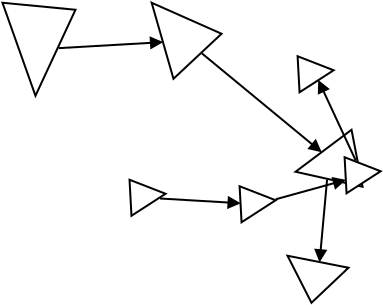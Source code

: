 <?xml version="1.0" encoding="UTF-8"?>
<dia:diagram xmlns:dia="http://www.lysator.liu.se/~alla/dia/">
  <dia:layer name="Background" visible="true">
    <dia:object type="Standard - Polygon" version="0" id="O0">
      <dia:attribute name="obj_pos">
        <dia:point val="1.15,1.25"/>
      </dia:attribute>
      <dia:attribute name="obj_bb">
        <dia:rectangle val="1.077,1.193;4.875,6.032"/>
      </dia:attribute>
      <dia:attribute name="poly_points">
        <dia:point val="1.15,1.25"/>
        <dia:point val="4.8,1.6"/>
        <dia:point val="2.8,5.9"/>
      </dia:attribute>
      <dia:attribute name="show_background">
        <dia:boolean val="true"/>
      </dia:attribute>
    </dia:object>
    <dia:object type="Standard - Polygon" version="0" id="O1">
      <dia:attribute name="obj_pos">
        <dia:point val="8.61,1.251"/>
      </dia:attribute>
      <dia:attribute name="obj_bb">
        <dia:rectangle val="8.532,1.162;12.192,5.142"/>
      </dia:attribute>
      <dia:attribute name="poly_points">
        <dia:point val="8.61,1.251"/>
        <dia:point val="12.103,2.8"/>
        <dia:point val="9.7,5.05"/>
      </dia:attribute>
      <dia:attribute name="show_background">
        <dia:boolean val="true"/>
      </dia:attribute>
    </dia:object>
    <dia:object type="Standard - Polygon" version="0" id="O2">
      <dia:attribute name="obj_pos">
        <dia:point val="18.603,7.6"/>
      </dia:attribute>
      <dia:attribute name="obj_bb">
        <dia:rectangle val="15.686,7.512;19.216,10.515"/>
      </dia:attribute>
      <dia:attribute name="poly_points">
        <dia:point val="18.603,7.6"/>
        <dia:point val="19.153,10.45"/>
        <dia:point val="15.803,9.7"/>
      </dia:attribute>
      <dia:attribute name="show_background">
        <dia:boolean val="true"/>
      </dia:attribute>
    </dia:object>
    <dia:object type="Standard - Polygon" version="0" id="O3">
      <dia:attribute name="obj_pos">
        <dia:point val="18.45,14.5"/>
      </dia:attribute>
      <dia:attribute name="obj_bb">
        <dia:rectangle val="15.312,13.831;18.555,16.332"/>
      </dia:attribute>
      <dia:attribute name="poly_points">
        <dia:point val="18.45,14.5"/>
        <dia:point val="16.6,16.25"/>
        <dia:point val="15.403,13.9"/>
      </dia:attribute>
      <dia:attribute name="show_background">
        <dia:boolean val="true"/>
      </dia:attribute>
    </dia:object>
    <dia:object type="Standard - Polygon" version="0" id="O4">
      <dia:attribute name="obj_pos">
        <dia:point val="7.503,10.1"/>
      </dia:attribute>
      <dia:attribute name="obj_bb">
        <dia:rectangle val="7.449,10.025;9.412,11.989"/>
      </dia:attribute>
      <dia:attribute name="poly_points">
        <dia:point val="7.503,10.1"/>
        <dia:point val="9.303,10.8"/>
        <dia:point val="7.6,11.9"/>
      </dia:attribute>
      <dia:attribute name="show_background">
        <dia:boolean val="true"/>
      </dia:attribute>
    </dia:object>
    <dia:object type="Standard - Line" version="0" id="O5">
      <dia:attribute name="obj_pos">
        <dia:point val="3.963,3.518"/>
      </dia:attribute>
      <dia:attribute name="obj_bb">
        <dia:rectangle val="3.91,2.719;9.202,3.723"/>
      </dia:attribute>
      <dia:attribute name="conn_endpoints">
        <dia:point val="3.963,3.518"/>
        <dia:point val="9.123,3.221"/>
      </dia:attribute>
      <dia:attribute name="numcp">
        <dia:int val="1"/>
      </dia:attribute>
      <dia:attribute name="end_arrow">
        <dia:enum val="3"/>
      </dia:attribute>
      <dia:attribute name="end_arrow_length">
        <dia:real val="0.5"/>
      </dia:attribute>
      <dia:attribute name="end_arrow_width">
        <dia:real val="0.5"/>
      </dia:attribute>
      <dia:connections>
        <dia:connection handle="0" to="O0" connection="6"/>
        <dia:connection handle="1" to="O1" connection="6"/>
      </dia:connections>
    </dia:object>
    <dia:object type="Standard - Line" version="0" id="O6">
      <dia:attribute name="obj_pos">
        <dia:point val="11.123,3.783"/>
      </dia:attribute>
      <dia:attribute name="obj_bb">
        <dia:rectangle val="11.053,3.713;17.425,9.105"/>
      </dia:attribute>
      <dia:attribute name="conn_endpoints">
        <dia:point val="11.123,3.783"/>
        <dia:point val="17.069,8.688"/>
      </dia:attribute>
      <dia:attribute name="numcp">
        <dia:int val="1"/>
      </dia:attribute>
      <dia:attribute name="end_arrow">
        <dia:enum val="3"/>
      </dia:attribute>
      <dia:attribute name="end_arrow_length">
        <dia:real val="0.5"/>
      </dia:attribute>
      <dia:attribute name="end_arrow_width">
        <dia:real val="0.5"/>
      </dia:attribute>
      <dia:connections>
        <dia:connection handle="0" to="O1" connection="6"/>
        <dia:connection handle="1" to="O2" connection="6"/>
      </dia:connections>
    </dia:object>
    <dia:object type="Standard - Line" version="0" id="O7">
      <dia:attribute name="obj_pos">
        <dia:point val="17.38,10.104"/>
      </dia:attribute>
      <dia:attribute name="obj_bb">
        <dia:rectangle val="16.506,10.05;17.511,14.266"/>
      </dia:attribute>
      <dia:attribute name="conn_endpoints">
        <dia:point val="17.38,10.104"/>
        <dia:point val="17.009,14.171"/>
      </dia:attribute>
      <dia:attribute name="numcp">
        <dia:int val="1"/>
      </dia:attribute>
      <dia:attribute name="end_arrow">
        <dia:enum val="3"/>
      </dia:attribute>
      <dia:attribute name="end_arrow_length">
        <dia:real val="0.5"/>
      </dia:attribute>
      <dia:attribute name="end_arrow_width">
        <dia:real val="0.5"/>
      </dia:attribute>
      <dia:connections>
        <dia:connection handle="0" to="O2" connection="6"/>
        <dia:connection handle="1" to="O3" connection="6"/>
      </dia:connections>
    </dia:object>
    <dia:object type="Standard - Polygon" version="0" id="O8">
      <dia:attribute name="obj_pos">
        <dia:point val="13.007,10.425"/>
      </dia:attribute>
      <dia:attribute name="obj_bb">
        <dia:rectangle val="12.953,10.35;14.916,12.313"/>
      </dia:attribute>
      <dia:attribute name="poly_points">
        <dia:point val="13.007,10.425"/>
        <dia:point val="14.807,11.125"/>
        <dia:point val="13.104,12.225"/>
      </dia:attribute>
      <dia:attribute name="show_background">
        <dia:boolean val="true"/>
      </dia:attribute>
    </dia:object>
    <dia:object type="Standard - Polygon" version="0" id="O9">
      <dia:attribute name="obj_pos">
        <dia:point val="18.257,8.975"/>
      </dia:attribute>
      <dia:attribute name="obj_bb">
        <dia:rectangle val="18.203,8.9;20.166,10.864"/>
      </dia:attribute>
      <dia:attribute name="poly_points">
        <dia:point val="18.257,8.975"/>
        <dia:point val="20.057,9.675"/>
        <dia:point val="18.354,10.775"/>
      </dia:attribute>
      <dia:attribute name="show_background">
        <dia:boolean val="true"/>
      </dia:attribute>
    </dia:object>
    <dia:object type="Standard - Polygon" version="0" id="O10">
      <dia:attribute name="obj_pos">
        <dia:point val="15.907,3.925"/>
      </dia:attribute>
      <dia:attribute name="obj_bb">
        <dia:rectangle val="15.853,3.85;17.816,5.813"/>
      </dia:attribute>
      <dia:attribute name="poly_points">
        <dia:point val="15.907,3.925"/>
        <dia:point val="17.707,4.625"/>
        <dia:point val="16.004,5.725"/>
      </dia:attribute>
      <dia:attribute name="show_background">
        <dia:boolean val="true"/>
      </dia:attribute>
    </dia:object>
    <dia:object type="Standard - Line" version="0" id="O11">
      <dia:attribute name="obj_pos">
        <dia:point val="9.028,11.037"/>
      </dia:attribute>
      <dia:attribute name="obj_bb">
        <dia:rectangle val="8.975,10.769;13.083,11.774"/>
      </dia:attribute>
      <dia:attribute name="conn_endpoints">
        <dia:point val="9.028,11.037"/>
        <dia:point val="13.003,11.271"/>
      </dia:attribute>
      <dia:attribute name="numcp">
        <dia:int val="1"/>
      </dia:attribute>
      <dia:attribute name="end_arrow">
        <dia:enum val="3"/>
      </dia:attribute>
      <dia:attribute name="end_arrow_length">
        <dia:real val="0.5"/>
      </dia:attribute>
      <dia:attribute name="end_arrow_width">
        <dia:real val="0.5"/>
      </dia:attribute>
      <dia:connections>
        <dia:connection handle="0" to="O4" connection="6"/>
        <dia:connection handle="1" to="O8" connection="6"/>
      </dia:connections>
    </dia:object>
    <dia:object type="Standard - Line" version="0" id="O12">
      <dia:attribute name="obj_pos">
        <dia:point val="14.815,11.074"/>
      </dia:attribute>
      <dia:attribute name="obj_bb">
        <dia:rectangle val="14.754,9.625;18.451,11.135"/>
      </dia:attribute>
      <dia:attribute name="conn_endpoints">
        <dia:point val="14.815,11.074"/>
        <dia:point val="18.269,10.12"/>
      </dia:attribute>
      <dia:attribute name="numcp">
        <dia:int val="1"/>
      </dia:attribute>
      <dia:attribute name="end_arrow">
        <dia:enum val="3"/>
      </dia:attribute>
      <dia:attribute name="end_arrow_length">
        <dia:real val="0.5"/>
      </dia:attribute>
      <dia:attribute name="end_arrow_width">
        <dia:real val="0.5"/>
      </dia:attribute>
      <dia:connections>
        <dia:connection handle="0" to="O8" connection="6"/>
        <dia:connection handle="1" to="O9" connection="6"/>
      </dia:connections>
    </dia:object>
    <dia:object type="Standard - Line" version="0" id="O13">
      <dia:attribute name="obj_pos">
        <dia:point val="18.814,9.139"/>
      </dia:attribute>
      <dia:attribute name="obj_bb">
        <dia:rectangle val="16.49,4.907;18.881,9.205"/>
      </dia:attribute>
      <dia:attribute name="conn_endpoints">
        <dia:point val="18.814,9.139"/>
        <dia:point val="16.964,5.163"/>
      </dia:attribute>
      <dia:attribute name="numcp">
        <dia:int val="1"/>
      </dia:attribute>
      <dia:attribute name="end_arrow">
        <dia:enum val="3"/>
      </dia:attribute>
      <dia:attribute name="end_arrow_length">
        <dia:real val="0.5"/>
      </dia:attribute>
      <dia:attribute name="end_arrow_width">
        <dia:real val="0.5"/>
      </dia:attribute>
      <dia:connections>
        <dia:connection handle="0" to="O9" connection="6"/>
        <dia:connection handle="1" to="O10" connection="6"/>
      </dia:connections>
    </dia:object>
  </dia:layer>
</dia:diagram>
